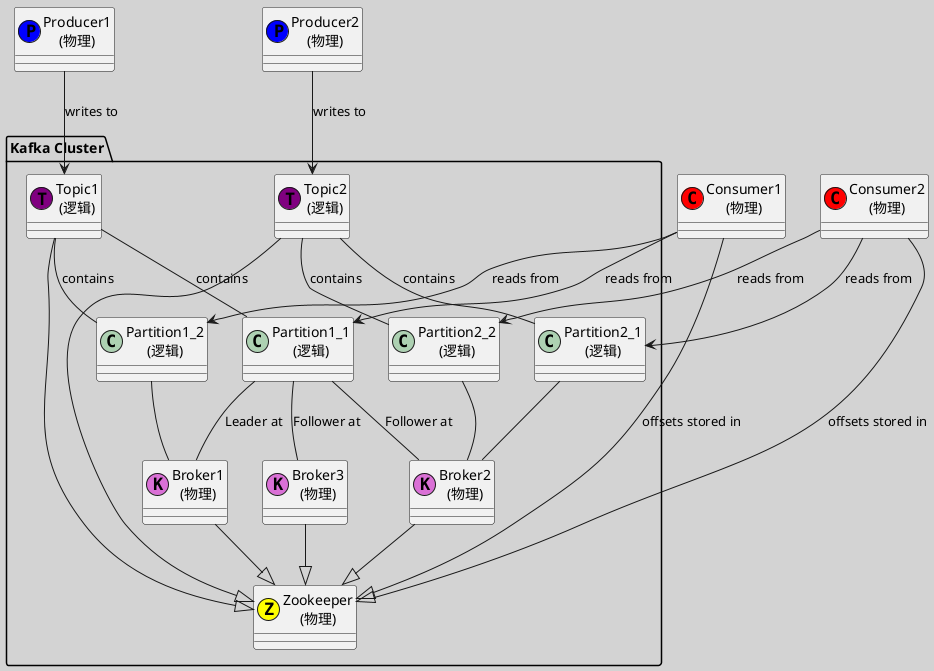@startuml
skinparam backgroundColor #D3D3D3

!define KafkaNode(x) class x << (K,orchid) >> 
!define ZookeeperNode(x) class x << (Z,yellow) >> 
!define ProducerNode(x) class x << (P,blue) >> 
!define ConsumerNode(x) class x << (C,red) >> 

package "Kafka Cluster" {
    KafkaNode("Broker1\n(物理)") 
    KafkaNode("Broker2\n(物理)") 
    KafkaNode("Broker3\n(物理)") 
    ZookeeperNode("Zookeeper\n(物理)") 

    class "Topic1\n(逻辑)" << (T,purple) >> 
    class "Topic2\n(逻辑)" << (T,purple) >> 

    class "Partition1_1\n(逻辑)" 
    class "Partition1_2\n(逻辑)"  
    class "Partition2_1\n(逻辑)"  
    class "Partition2_2\n(逻辑)"  

    "Topic1\n(逻辑)" -- "Partition1_1\n(逻辑)" : contains
    "Topic1\n(逻辑)" -- "Partition1_2\n(逻辑)" : contains
    "Topic2\n(逻辑)" -- "Partition2_1\n(逻辑)" : contains
    "Topic2\n(逻辑)" -- "Partition2_2\n(逻辑)" : contains

    "Partition1_1\n(逻辑)" -- "Broker1\n(物理)" : Leader at
    "Partition1_1\n(逻辑)" -- "Broker2\n(物理)" : Follower at
    "Partition1_1\n(逻辑)" -- "Broker3\n(物理)" : Follower at

    "Partition1_2\n(逻辑)" -- "Broker1\n(物理)" 
    "Partition2_1\n(逻辑)" -- "Broker2\n(物理)" 
    "Partition2_2\n(逻辑)" -- "Broker2\n(物理)" 

    "Broker1\n(物理)" --|> "Zookeeper\n(物理)" 
    "Broker2\n(物理)" --|> "Zookeeper\n(物理)" 
    "Broker3\n(物理)" --|> "Zookeeper\n(物理)" 
    "Topic1\n(逻辑)" --|> "Zookeeper\n(物理)" 
    "Topic2\n(逻辑)" --|> "Zookeeper\n(物理)" 
}

ProducerNode("Producer1\n(物理)") 
ProducerNode("Producer2\n(物理)") 
ConsumerNode("Consumer1\n(物理)") 
ConsumerNode("Consumer2\n(物理)") 

"Producer1\n(物理)" --> "Topic1\n(逻辑)" : writes to
"Producer2\n(物理)" --> "Topic2\n(逻辑)" : writes to

"Consumer1\n(物理)" --> "Partition1_1\n(逻辑)" : reads from
"Consumer1\n(物理)" --> "Partition1_2\n(逻辑)" : reads from
"Consumer2\n(物理)" --> "Partition2_1\n(逻辑)" : reads from
"Consumer2\n(物理)" --> "Partition2_2\n(逻辑)" : reads from

' 假设使用旧版本的 Kafka，消费者偏移量还存储在 Zookeeper 中
"Consumer1\n(物理)" --|> "Zookeeper\n(物理)" : offsets stored in
"Consumer2\n(物理)" --|> "Zookeeper\n(物理)" : offsets stored in

@enduml
